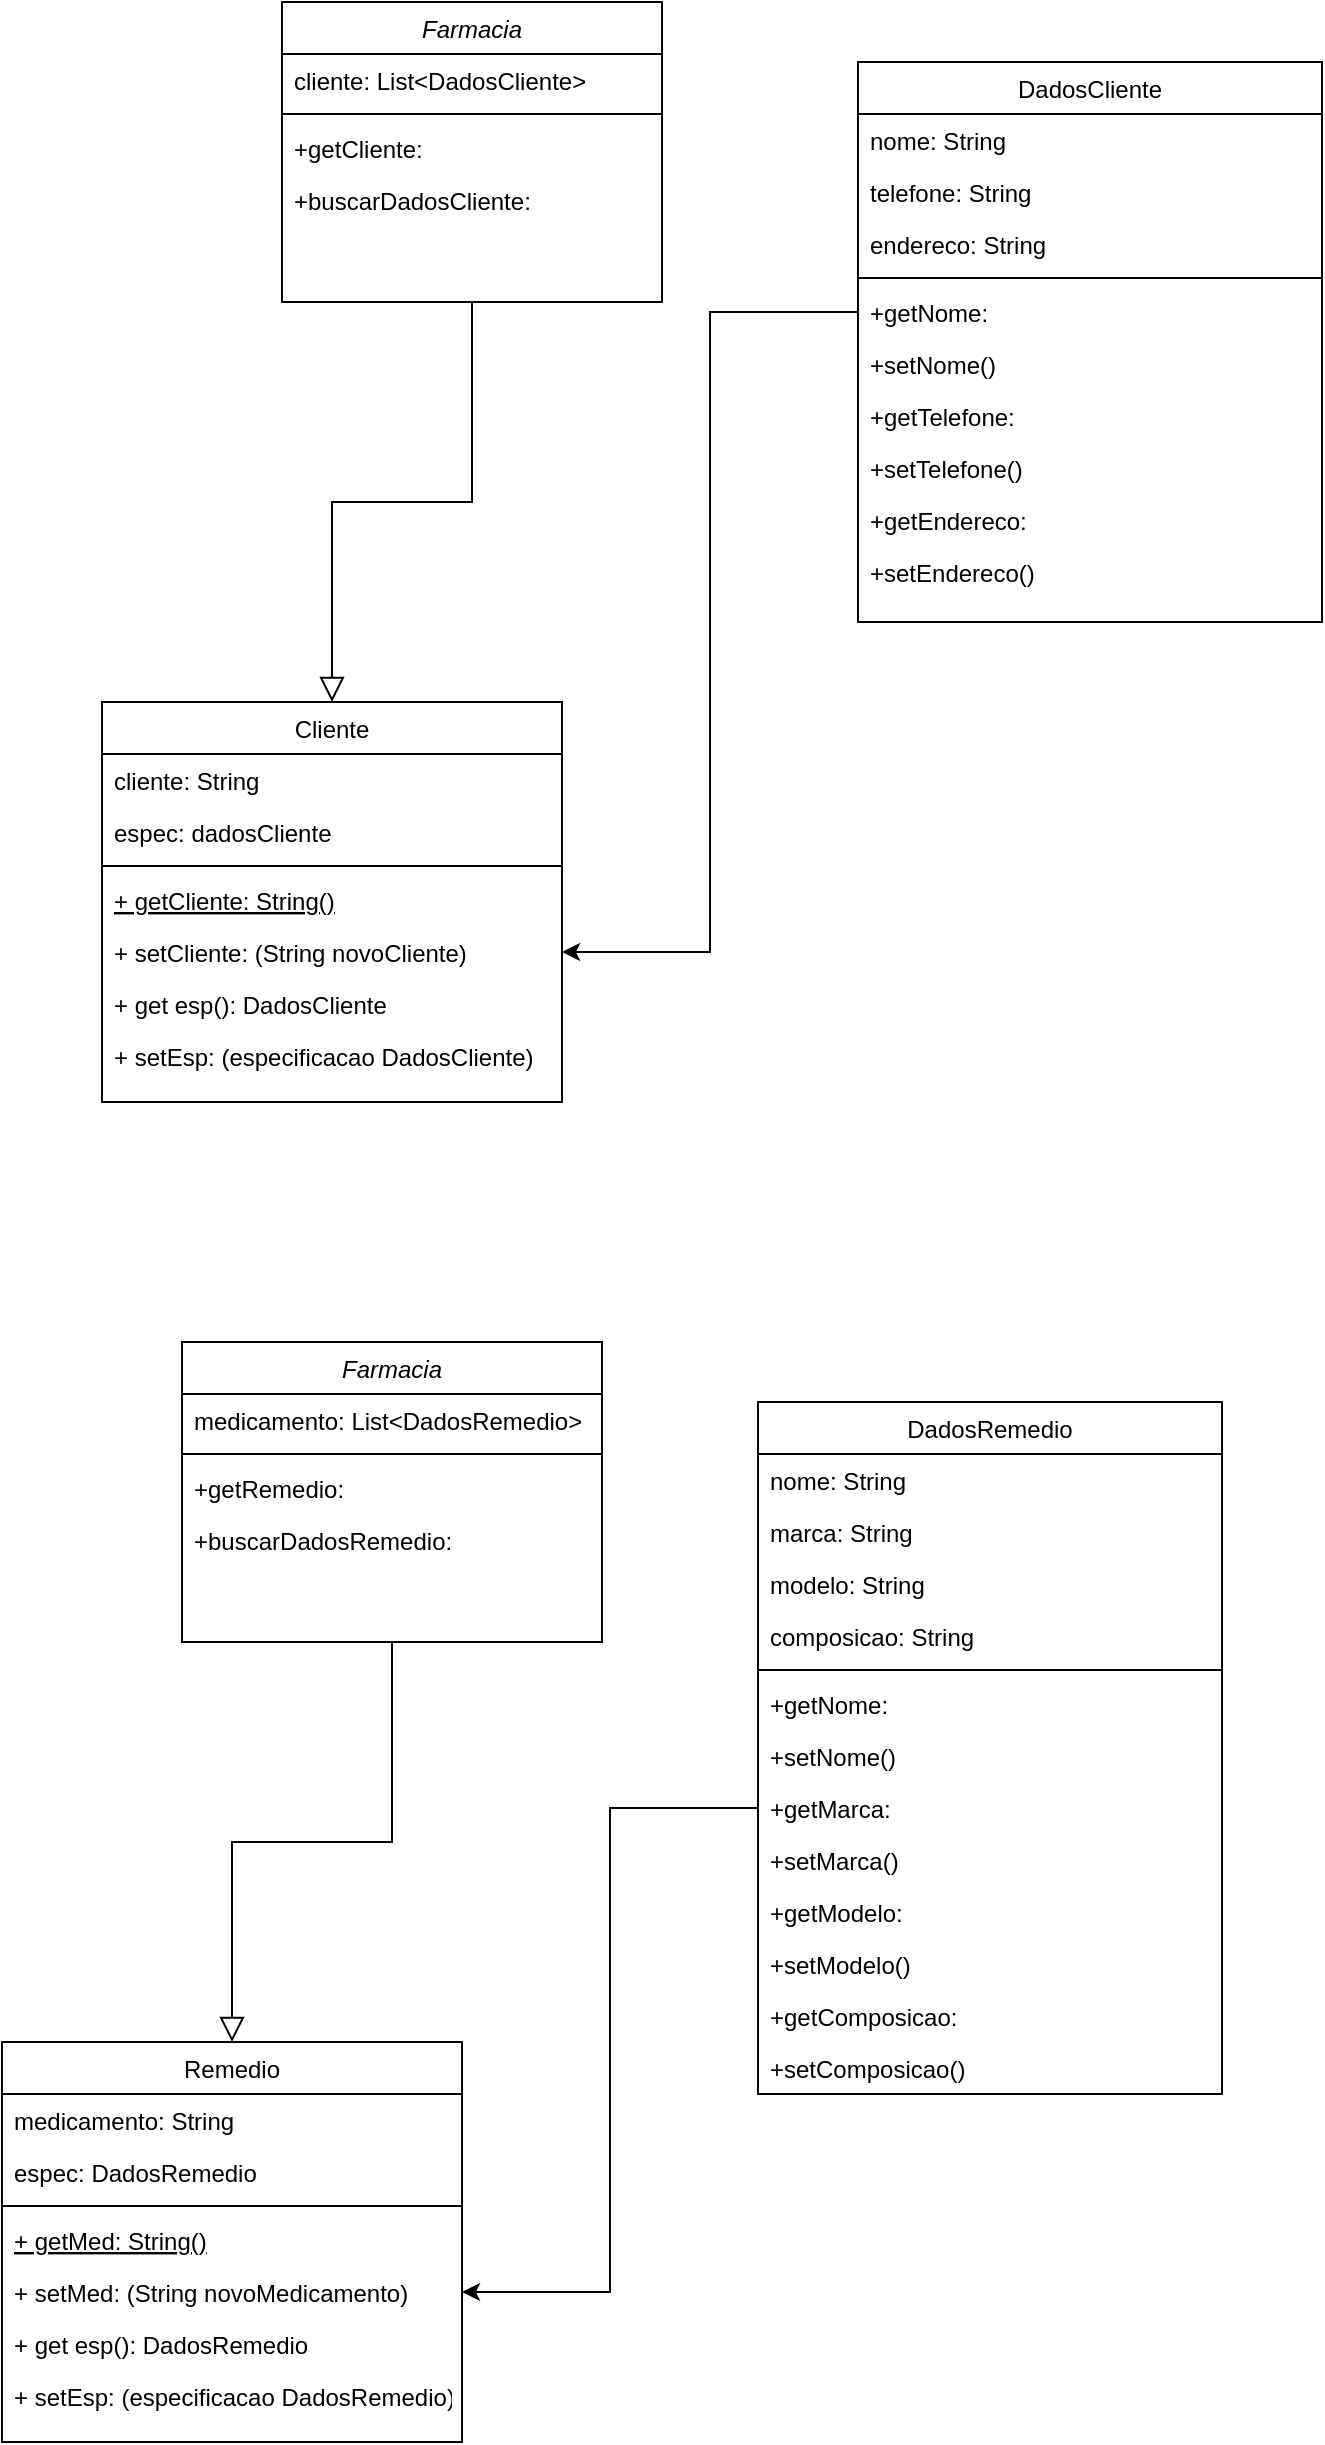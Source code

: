<mxfile version="20.5.3" type="github">
  <diagram id="C5RBs43oDa-KdzZeNtuy" name="Page-1">
    <mxGraphModel dx="845" dy="448" grid="1" gridSize="10" guides="1" tooltips="1" connect="1" arrows="1" fold="1" page="1" pageScale="1" pageWidth="827" pageHeight="1169" math="0" shadow="0">
      <root>
        <mxCell id="WIyWlLk6GJQsqaUBKTNV-0" />
        <mxCell id="WIyWlLk6GJQsqaUBKTNV-1" parent="WIyWlLk6GJQsqaUBKTNV-0" />
        <mxCell id="zkfFHV4jXpPFQw0GAbJ--0" value="Farmacia" style="swimlane;fontStyle=2;align=center;verticalAlign=top;childLayout=stackLayout;horizontal=1;startSize=26;horizontalStack=0;resizeParent=1;resizeLast=0;collapsible=1;marginBottom=0;rounded=0;shadow=0;strokeWidth=1;" parent="WIyWlLk6GJQsqaUBKTNV-1" vertex="1">
          <mxGeometry x="220" y="50" width="190" height="150" as="geometry">
            <mxRectangle x="230" y="140" width="160" height="26" as="alternateBounds" />
          </mxGeometry>
        </mxCell>
        <mxCell id="zkfFHV4jXpPFQw0GAbJ--1" value="cliente: List&lt;DadosCliente&gt;" style="text;align=left;verticalAlign=top;spacingLeft=4;spacingRight=4;overflow=hidden;rotatable=0;points=[[0,0.5],[1,0.5]];portConstraint=eastwest;" parent="zkfFHV4jXpPFQw0GAbJ--0" vertex="1">
          <mxGeometry y="26" width="190" height="26" as="geometry" />
        </mxCell>
        <mxCell id="zkfFHV4jXpPFQw0GAbJ--4" value="" style="line;html=1;strokeWidth=1;align=left;verticalAlign=middle;spacingTop=-1;spacingLeft=3;spacingRight=3;rotatable=0;labelPosition=right;points=[];portConstraint=eastwest;" parent="zkfFHV4jXpPFQw0GAbJ--0" vertex="1">
          <mxGeometry y="52" width="190" height="8" as="geometry" />
        </mxCell>
        <mxCell id="zkfFHV4jXpPFQw0GAbJ--5" value="+getCliente:&#xa;" style="text;align=left;verticalAlign=top;spacingLeft=4;spacingRight=4;overflow=hidden;rotatable=0;points=[[0,0.5],[1,0.5]];portConstraint=eastwest;" parent="zkfFHV4jXpPFQw0GAbJ--0" vertex="1">
          <mxGeometry y="60" width="190" height="26" as="geometry" />
        </mxCell>
        <mxCell id="GU5w6g19oGpo73w7y9_c-10" value="+buscarDadosCliente:&#xa;" style="text;align=left;verticalAlign=top;spacingLeft=4;spacingRight=4;overflow=hidden;rotatable=0;points=[[0,0.5],[1,0.5]];portConstraint=eastwest;" parent="zkfFHV4jXpPFQw0GAbJ--0" vertex="1">
          <mxGeometry y="86" width="190" height="26" as="geometry" />
        </mxCell>
        <mxCell id="zkfFHV4jXpPFQw0GAbJ--6" value="Cliente&#xa;" style="swimlane;fontStyle=0;align=center;verticalAlign=top;childLayout=stackLayout;horizontal=1;startSize=26;horizontalStack=0;resizeParent=1;resizeLast=0;collapsible=1;marginBottom=0;rounded=0;shadow=0;strokeWidth=1;" parent="WIyWlLk6GJQsqaUBKTNV-1" vertex="1">
          <mxGeometry x="130" y="400" width="230" height="200" as="geometry">
            <mxRectangle x="130" y="380" width="160" height="26" as="alternateBounds" />
          </mxGeometry>
        </mxCell>
        <mxCell id="zkfFHV4jXpPFQw0GAbJ--7" value="cliente: String" style="text;align=left;verticalAlign=top;spacingLeft=4;spacingRight=4;overflow=hidden;rotatable=0;points=[[0,0.5],[1,0.5]];portConstraint=eastwest;" parent="zkfFHV4jXpPFQw0GAbJ--6" vertex="1">
          <mxGeometry y="26" width="230" height="26" as="geometry" />
        </mxCell>
        <mxCell id="zkfFHV4jXpPFQw0GAbJ--8" value="espec: dadosCliente" style="text;align=left;verticalAlign=top;spacingLeft=4;spacingRight=4;overflow=hidden;rotatable=0;points=[[0,0.5],[1,0.5]];portConstraint=eastwest;rounded=0;shadow=0;html=0;" parent="zkfFHV4jXpPFQw0GAbJ--6" vertex="1">
          <mxGeometry y="52" width="230" height="26" as="geometry" />
        </mxCell>
        <mxCell id="zkfFHV4jXpPFQw0GAbJ--9" value="" style="line;html=1;strokeWidth=1;align=left;verticalAlign=middle;spacingTop=-1;spacingLeft=3;spacingRight=3;rotatable=0;labelPosition=right;points=[];portConstraint=eastwest;" parent="zkfFHV4jXpPFQw0GAbJ--6" vertex="1">
          <mxGeometry y="78" width="230" height="8" as="geometry" />
        </mxCell>
        <mxCell id="zkfFHV4jXpPFQw0GAbJ--10" value="+ getCliente: String()" style="text;align=left;verticalAlign=top;spacingLeft=4;spacingRight=4;overflow=hidden;rotatable=0;points=[[0,0.5],[1,0.5]];portConstraint=eastwest;fontStyle=4" parent="zkfFHV4jXpPFQw0GAbJ--6" vertex="1">
          <mxGeometry y="86" width="230" height="26" as="geometry" />
        </mxCell>
        <mxCell id="zkfFHV4jXpPFQw0GAbJ--11" value="+ setCliente: (String novoCliente)" style="text;align=left;verticalAlign=top;spacingLeft=4;spacingRight=4;overflow=hidden;rotatable=0;points=[[0,0.5],[1,0.5]];portConstraint=eastwest;" parent="zkfFHV4jXpPFQw0GAbJ--6" vertex="1">
          <mxGeometry y="112" width="230" height="26" as="geometry" />
        </mxCell>
        <mxCell id="GU5w6g19oGpo73w7y9_c-11" value="+ get esp(): DadosCliente" style="text;align=left;verticalAlign=top;spacingLeft=4;spacingRight=4;overflow=hidden;rotatable=0;points=[[0,0.5],[1,0.5]];portConstraint=eastwest;" parent="zkfFHV4jXpPFQw0GAbJ--6" vertex="1">
          <mxGeometry y="138" width="230" height="26" as="geometry" />
        </mxCell>
        <mxCell id="GU5w6g19oGpo73w7y9_c-12" value="+ setEsp: (especificacao DadosCliente)" style="text;align=left;verticalAlign=top;spacingLeft=4;spacingRight=4;overflow=hidden;rotatable=0;points=[[0,0.5],[1,0.5]];portConstraint=eastwest;" parent="zkfFHV4jXpPFQw0GAbJ--6" vertex="1">
          <mxGeometry y="164" width="230" height="26" as="geometry" />
        </mxCell>
        <mxCell id="zkfFHV4jXpPFQw0GAbJ--12" value="" style="endArrow=block;endSize=10;endFill=0;shadow=0;strokeWidth=1;rounded=0;edgeStyle=elbowEdgeStyle;elbow=vertical;" parent="WIyWlLk6GJQsqaUBKTNV-1" source="zkfFHV4jXpPFQw0GAbJ--0" target="zkfFHV4jXpPFQw0GAbJ--6" edge="1">
          <mxGeometry width="160" relative="1" as="geometry">
            <mxPoint x="200" y="203" as="sourcePoint" />
            <mxPoint x="200" y="203" as="targetPoint" />
          </mxGeometry>
        </mxCell>
        <mxCell id="zkfFHV4jXpPFQw0GAbJ--17" value="DadosCliente" style="swimlane;fontStyle=0;align=center;verticalAlign=top;childLayout=stackLayout;horizontal=1;startSize=26;horizontalStack=0;resizeParent=1;resizeLast=0;collapsible=1;marginBottom=0;rounded=0;shadow=0;strokeWidth=1;" parent="WIyWlLk6GJQsqaUBKTNV-1" vertex="1">
          <mxGeometry x="508" y="80" width="232" height="280" as="geometry">
            <mxRectangle x="550" y="140" width="160" height="26" as="alternateBounds" />
          </mxGeometry>
        </mxCell>
        <mxCell id="zkfFHV4jXpPFQw0GAbJ--18" value="nome: String" style="text;align=left;verticalAlign=top;spacingLeft=4;spacingRight=4;overflow=hidden;rotatable=0;points=[[0,0.5],[1,0.5]];portConstraint=eastwest;" parent="zkfFHV4jXpPFQw0GAbJ--17" vertex="1">
          <mxGeometry y="26" width="232" height="26" as="geometry" />
        </mxCell>
        <mxCell id="zkfFHV4jXpPFQw0GAbJ--19" value="telefone: String" style="text;align=left;verticalAlign=top;spacingLeft=4;spacingRight=4;overflow=hidden;rotatable=0;points=[[0,0.5],[1,0.5]];portConstraint=eastwest;rounded=0;shadow=0;html=0;" parent="zkfFHV4jXpPFQw0GAbJ--17" vertex="1">
          <mxGeometry y="52" width="232" height="26" as="geometry" />
        </mxCell>
        <mxCell id="zkfFHV4jXpPFQw0GAbJ--20" value="endereco: String" style="text;align=left;verticalAlign=top;spacingLeft=4;spacingRight=4;overflow=hidden;rotatable=0;points=[[0,0.5],[1,0.5]];portConstraint=eastwest;rounded=0;shadow=0;html=0;" parent="zkfFHV4jXpPFQw0GAbJ--17" vertex="1">
          <mxGeometry y="78" width="232" height="26" as="geometry" />
        </mxCell>
        <mxCell id="zkfFHV4jXpPFQw0GAbJ--23" value="" style="line;html=1;strokeWidth=1;align=left;verticalAlign=middle;spacingTop=-1;spacingLeft=3;spacingRight=3;rotatable=0;labelPosition=right;points=[];portConstraint=eastwest;" parent="zkfFHV4jXpPFQw0GAbJ--17" vertex="1">
          <mxGeometry y="104" width="232" height="8" as="geometry" />
        </mxCell>
        <mxCell id="zkfFHV4jXpPFQw0GAbJ--24" value="+getNome:" style="text;align=left;verticalAlign=top;spacingLeft=4;spacingRight=4;overflow=hidden;rotatable=0;points=[[0,0.5],[1,0.5]];portConstraint=eastwest;" parent="zkfFHV4jXpPFQw0GAbJ--17" vertex="1">
          <mxGeometry y="112" width="232" height="26" as="geometry" />
        </mxCell>
        <mxCell id="zkfFHV4jXpPFQw0GAbJ--25" value="+setNome()" style="text;align=left;verticalAlign=top;spacingLeft=4;spacingRight=4;overflow=hidden;rotatable=0;points=[[0,0.5],[1,0.5]];portConstraint=eastwest;" parent="zkfFHV4jXpPFQw0GAbJ--17" vertex="1">
          <mxGeometry y="138" width="232" height="26" as="geometry" />
        </mxCell>
        <mxCell id="GU5w6g19oGpo73w7y9_c-13" value="+getTelefone:" style="text;align=left;verticalAlign=top;spacingLeft=4;spacingRight=4;overflow=hidden;rotatable=0;points=[[0,0.5],[1,0.5]];portConstraint=eastwest;" parent="zkfFHV4jXpPFQw0GAbJ--17" vertex="1">
          <mxGeometry y="164" width="232" height="26" as="geometry" />
        </mxCell>
        <mxCell id="GU5w6g19oGpo73w7y9_c-14" value="+setTelefone()" style="text;align=left;verticalAlign=top;spacingLeft=4;spacingRight=4;overflow=hidden;rotatable=0;points=[[0,0.5],[1,0.5]];portConstraint=eastwest;" parent="zkfFHV4jXpPFQw0GAbJ--17" vertex="1">
          <mxGeometry y="190" width="232" height="26" as="geometry" />
        </mxCell>
        <mxCell id="GU5w6g19oGpo73w7y9_c-15" value="+getEndereco:" style="text;align=left;verticalAlign=top;spacingLeft=4;spacingRight=4;overflow=hidden;rotatable=0;points=[[0,0.5],[1,0.5]];portConstraint=eastwest;" parent="zkfFHV4jXpPFQw0GAbJ--17" vertex="1">
          <mxGeometry y="216" width="232" height="26" as="geometry" />
        </mxCell>
        <mxCell id="GU5w6g19oGpo73w7y9_c-16" value="+setEndereco()" style="text;align=left;verticalAlign=top;spacingLeft=4;spacingRight=4;overflow=hidden;rotatable=0;points=[[0,0.5],[1,0.5]];portConstraint=eastwest;" parent="zkfFHV4jXpPFQw0GAbJ--17" vertex="1">
          <mxGeometry y="242" width="232" height="26" as="geometry" />
        </mxCell>
        <mxCell id="GU5w6g19oGpo73w7y9_c-9" style="edgeStyle=elbowEdgeStyle;rounded=0;orthogonalLoop=1;jettySize=auto;html=1;entryX=1;entryY=0.5;entryDx=0;entryDy=0;" parent="WIyWlLk6GJQsqaUBKTNV-1" source="zkfFHV4jXpPFQw0GAbJ--24" target="zkfFHV4jXpPFQw0GAbJ--11" edge="1">
          <mxGeometry relative="1" as="geometry" />
        </mxCell>
        <mxCell id="Z8qsxs5YyLEdX0_qyq7x-0" value="Farmacia" style="swimlane;fontStyle=2;align=center;verticalAlign=top;childLayout=stackLayout;horizontal=1;startSize=26;horizontalStack=0;resizeParent=1;resizeLast=0;collapsible=1;marginBottom=0;rounded=0;shadow=0;strokeWidth=1;" vertex="1" parent="WIyWlLk6GJQsqaUBKTNV-1">
          <mxGeometry x="170" y="720" width="210" height="150" as="geometry">
            <mxRectangle x="230" y="140" width="160" height="26" as="alternateBounds" />
          </mxGeometry>
        </mxCell>
        <mxCell id="Z8qsxs5YyLEdX0_qyq7x-1" value="medicamento: List&lt;DadosRemedio&gt;" style="text;align=left;verticalAlign=top;spacingLeft=4;spacingRight=4;overflow=hidden;rotatable=0;points=[[0,0.5],[1,0.5]];portConstraint=eastwest;" vertex="1" parent="Z8qsxs5YyLEdX0_qyq7x-0">
          <mxGeometry y="26" width="210" height="26" as="geometry" />
        </mxCell>
        <mxCell id="Z8qsxs5YyLEdX0_qyq7x-2" value="" style="line;html=1;strokeWidth=1;align=left;verticalAlign=middle;spacingTop=-1;spacingLeft=3;spacingRight=3;rotatable=0;labelPosition=right;points=[];portConstraint=eastwest;" vertex="1" parent="Z8qsxs5YyLEdX0_qyq7x-0">
          <mxGeometry y="52" width="210" height="8" as="geometry" />
        </mxCell>
        <mxCell id="Z8qsxs5YyLEdX0_qyq7x-3" value="+getRemedio:&#xa;" style="text;align=left;verticalAlign=top;spacingLeft=4;spacingRight=4;overflow=hidden;rotatable=0;points=[[0,0.5],[1,0.5]];portConstraint=eastwest;" vertex="1" parent="Z8qsxs5YyLEdX0_qyq7x-0">
          <mxGeometry y="60" width="210" height="26" as="geometry" />
        </mxCell>
        <mxCell id="Z8qsxs5YyLEdX0_qyq7x-4" value="+buscarDadosRemedio:&#xa;" style="text;align=left;verticalAlign=top;spacingLeft=4;spacingRight=4;overflow=hidden;rotatable=0;points=[[0,0.5],[1,0.5]];portConstraint=eastwest;" vertex="1" parent="Z8qsxs5YyLEdX0_qyq7x-0">
          <mxGeometry y="86" width="210" height="26" as="geometry" />
        </mxCell>
        <mxCell id="Z8qsxs5YyLEdX0_qyq7x-5" value="Remedio" style="swimlane;fontStyle=0;align=center;verticalAlign=top;childLayout=stackLayout;horizontal=1;startSize=26;horizontalStack=0;resizeParent=1;resizeLast=0;collapsible=1;marginBottom=0;rounded=0;shadow=0;strokeWidth=1;" vertex="1" parent="WIyWlLk6GJQsqaUBKTNV-1">
          <mxGeometry x="80" y="1070" width="230" height="200" as="geometry">
            <mxRectangle x="130" y="380" width="160" height="26" as="alternateBounds" />
          </mxGeometry>
        </mxCell>
        <mxCell id="Z8qsxs5YyLEdX0_qyq7x-6" value="medicamento: String" style="text;align=left;verticalAlign=top;spacingLeft=4;spacingRight=4;overflow=hidden;rotatable=0;points=[[0,0.5],[1,0.5]];portConstraint=eastwest;" vertex="1" parent="Z8qsxs5YyLEdX0_qyq7x-5">
          <mxGeometry y="26" width="230" height="26" as="geometry" />
        </mxCell>
        <mxCell id="Z8qsxs5YyLEdX0_qyq7x-7" value="espec: DadosRemedio" style="text;align=left;verticalAlign=top;spacingLeft=4;spacingRight=4;overflow=hidden;rotatable=0;points=[[0,0.5],[1,0.5]];portConstraint=eastwest;rounded=0;shadow=0;html=0;" vertex="1" parent="Z8qsxs5YyLEdX0_qyq7x-5">
          <mxGeometry y="52" width="230" height="26" as="geometry" />
        </mxCell>
        <mxCell id="Z8qsxs5YyLEdX0_qyq7x-8" value="" style="line;html=1;strokeWidth=1;align=left;verticalAlign=middle;spacingTop=-1;spacingLeft=3;spacingRight=3;rotatable=0;labelPosition=right;points=[];portConstraint=eastwest;" vertex="1" parent="Z8qsxs5YyLEdX0_qyq7x-5">
          <mxGeometry y="78" width="230" height="8" as="geometry" />
        </mxCell>
        <mxCell id="Z8qsxs5YyLEdX0_qyq7x-9" value="+ getMed: String()" style="text;align=left;verticalAlign=top;spacingLeft=4;spacingRight=4;overflow=hidden;rotatable=0;points=[[0,0.5],[1,0.5]];portConstraint=eastwest;fontStyle=4" vertex="1" parent="Z8qsxs5YyLEdX0_qyq7x-5">
          <mxGeometry y="86" width="230" height="26" as="geometry" />
        </mxCell>
        <mxCell id="Z8qsxs5YyLEdX0_qyq7x-10" value="+ setMed: (String novoMedicamento)" style="text;align=left;verticalAlign=top;spacingLeft=4;spacingRight=4;overflow=hidden;rotatable=0;points=[[0,0.5],[1,0.5]];portConstraint=eastwest;" vertex="1" parent="Z8qsxs5YyLEdX0_qyq7x-5">
          <mxGeometry y="112" width="230" height="26" as="geometry" />
        </mxCell>
        <mxCell id="Z8qsxs5YyLEdX0_qyq7x-11" value="+ get esp(): DadosRemedio" style="text;align=left;verticalAlign=top;spacingLeft=4;spacingRight=4;overflow=hidden;rotatable=0;points=[[0,0.5],[1,0.5]];portConstraint=eastwest;" vertex="1" parent="Z8qsxs5YyLEdX0_qyq7x-5">
          <mxGeometry y="138" width="230" height="26" as="geometry" />
        </mxCell>
        <mxCell id="Z8qsxs5YyLEdX0_qyq7x-12" value="+ setEsp: (especificacao DadosRemedio)" style="text;align=left;verticalAlign=top;spacingLeft=4;spacingRight=4;overflow=hidden;rotatable=0;points=[[0,0.5],[1,0.5]];portConstraint=eastwest;" vertex="1" parent="Z8qsxs5YyLEdX0_qyq7x-5">
          <mxGeometry y="164" width="230" height="26" as="geometry" />
        </mxCell>
        <mxCell id="Z8qsxs5YyLEdX0_qyq7x-13" value="" style="endArrow=block;endSize=10;endFill=0;shadow=0;strokeWidth=1;rounded=0;edgeStyle=elbowEdgeStyle;elbow=vertical;" edge="1" parent="WIyWlLk6GJQsqaUBKTNV-1" source="Z8qsxs5YyLEdX0_qyq7x-0" target="Z8qsxs5YyLEdX0_qyq7x-5">
          <mxGeometry width="160" relative="1" as="geometry">
            <mxPoint x="150" y="873" as="sourcePoint" />
            <mxPoint x="150" y="873" as="targetPoint" />
          </mxGeometry>
        </mxCell>
        <mxCell id="Z8qsxs5YyLEdX0_qyq7x-14" value="DadosRemedio" style="swimlane;fontStyle=0;align=center;verticalAlign=top;childLayout=stackLayout;horizontal=1;startSize=26;horizontalStack=0;resizeParent=1;resizeLast=0;collapsible=1;marginBottom=0;rounded=0;shadow=0;strokeWidth=1;" vertex="1" parent="WIyWlLk6GJQsqaUBKTNV-1">
          <mxGeometry x="458" y="750" width="232" height="346" as="geometry">
            <mxRectangle x="550" y="140" width="160" height="26" as="alternateBounds" />
          </mxGeometry>
        </mxCell>
        <mxCell id="Z8qsxs5YyLEdX0_qyq7x-26" value="nome: String" style="text;align=left;verticalAlign=top;spacingLeft=4;spacingRight=4;overflow=hidden;rotatable=0;points=[[0,0.5],[1,0.5]];portConstraint=eastwest;" vertex="1" parent="Z8qsxs5YyLEdX0_qyq7x-14">
          <mxGeometry y="26" width="232" height="26" as="geometry" />
        </mxCell>
        <mxCell id="Z8qsxs5YyLEdX0_qyq7x-15" value="marca: String" style="text;align=left;verticalAlign=top;spacingLeft=4;spacingRight=4;overflow=hidden;rotatable=0;points=[[0,0.5],[1,0.5]];portConstraint=eastwest;" vertex="1" parent="Z8qsxs5YyLEdX0_qyq7x-14">
          <mxGeometry y="52" width="232" height="26" as="geometry" />
        </mxCell>
        <mxCell id="Z8qsxs5YyLEdX0_qyq7x-16" value="modelo: String" style="text;align=left;verticalAlign=top;spacingLeft=4;spacingRight=4;overflow=hidden;rotatable=0;points=[[0,0.5],[1,0.5]];portConstraint=eastwest;rounded=0;shadow=0;html=0;" vertex="1" parent="Z8qsxs5YyLEdX0_qyq7x-14">
          <mxGeometry y="78" width="232" height="26" as="geometry" />
        </mxCell>
        <mxCell id="Z8qsxs5YyLEdX0_qyq7x-17" value="composicao: String" style="text;align=left;verticalAlign=top;spacingLeft=4;spacingRight=4;overflow=hidden;rotatable=0;points=[[0,0.5],[1,0.5]];portConstraint=eastwest;rounded=0;shadow=0;html=0;" vertex="1" parent="Z8qsxs5YyLEdX0_qyq7x-14">
          <mxGeometry y="104" width="232" height="26" as="geometry" />
        </mxCell>
        <mxCell id="Z8qsxs5YyLEdX0_qyq7x-18" value="" style="line;html=1;strokeWidth=1;align=left;verticalAlign=middle;spacingTop=-1;spacingLeft=3;spacingRight=3;rotatable=0;labelPosition=right;points=[];portConstraint=eastwest;" vertex="1" parent="Z8qsxs5YyLEdX0_qyq7x-14">
          <mxGeometry y="130" width="232" height="8" as="geometry" />
        </mxCell>
        <mxCell id="Z8qsxs5YyLEdX0_qyq7x-27" value="+getNome:" style="text;align=left;verticalAlign=top;spacingLeft=4;spacingRight=4;overflow=hidden;rotatable=0;points=[[0,0.5],[1,0.5]];portConstraint=eastwest;" vertex="1" parent="Z8qsxs5YyLEdX0_qyq7x-14">
          <mxGeometry y="138" width="232" height="26" as="geometry" />
        </mxCell>
        <mxCell id="Z8qsxs5YyLEdX0_qyq7x-28" value="+setNome()" style="text;align=left;verticalAlign=top;spacingLeft=4;spacingRight=4;overflow=hidden;rotatable=0;points=[[0,0.5],[1,0.5]];portConstraint=eastwest;" vertex="1" parent="Z8qsxs5YyLEdX0_qyq7x-14">
          <mxGeometry y="164" width="232" height="26" as="geometry" />
        </mxCell>
        <mxCell id="Z8qsxs5YyLEdX0_qyq7x-19" value="+getMarca:" style="text;align=left;verticalAlign=top;spacingLeft=4;spacingRight=4;overflow=hidden;rotatable=0;points=[[0,0.5],[1,0.5]];portConstraint=eastwest;" vertex="1" parent="Z8qsxs5YyLEdX0_qyq7x-14">
          <mxGeometry y="190" width="232" height="26" as="geometry" />
        </mxCell>
        <mxCell id="Z8qsxs5YyLEdX0_qyq7x-20" value="+setMarca()" style="text;align=left;verticalAlign=top;spacingLeft=4;spacingRight=4;overflow=hidden;rotatable=0;points=[[0,0.5],[1,0.5]];portConstraint=eastwest;" vertex="1" parent="Z8qsxs5YyLEdX0_qyq7x-14">
          <mxGeometry y="216" width="232" height="26" as="geometry" />
        </mxCell>
        <mxCell id="Z8qsxs5YyLEdX0_qyq7x-21" value="+getModelo:" style="text;align=left;verticalAlign=top;spacingLeft=4;spacingRight=4;overflow=hidden;rotatable=0;points=[[0,0.5],[1,0.5]];portConstraint=eastwest;" vertex="1" parent="Z8qsxs5YyLEdX0_qyq7x-14">
          <mxGeometry y="242" width="232" height="26" as="geometry" />
        </mxCell>
        <mxCell id="Z8qsxs5YyLEdX0_qyq7x-22" value="+setModelo()" style="text;align=left;verticalAlign=top;spacingLeft=4;spacingRight=4;overflow=hidden;rotatable=0;points=[[0,0.5],[1,0.5]];portConstraint=eastwest;" vertex="1" parent="Z8qsxs5YyLEdX0_qyq7x-14">
          <mxGeometry y="268" width="232" height="26" as="geometry" />
        </mxCell>
        <mxCell id="Z8qsxs5YyLEdX0_qyq7x-23" value="+getComposicao:" style="text;align=left;verticalAlign=top;spacingLeft=4;spacingRight=4;overflow=hidden;rotatable=0;points=[[0,0.5],[1,0.5]];portConstraint=eastwest;" vertex="1" parent="Z8qsxs5YyLEdX0_qyq7x-14">
          <mxGeometry y="294" width="232" height="26" as="geometry" />
        </mxCell>
        <mxCell id="Z8qsxs5YyLEdX0_qyq7x-24" value="+setComposicao()" style="text;align=left;verticalAlign=top;spacingLeft=4;spacingRight=4;overflow=hidden;rotatable=0;points=[[0,0.5],[1,0.5]];portConstraint=eastwest;" vertex="1" parent="Z8qsxs5YyLEdX0_qyq7x-14">
          <mxGeometry y="320" width="232" height="26" as="geometry" />
        </mxCell>
        <mxCell id="Z8qsxs5YyLEdX0_qyq7x-25" style="edgeStyle=elbowEdgeStyle;rounded=0;orthogonalLoop=1;jettySize=auto;html=1;entryX=1;entryY=0.5;entryDx=0;entryDy=0;" edge="1" parent="WIyWlLk6GJQsqaUBKTNV-1" source="Z8qsxs5YyLEdX0_qyq7x-19" target="Z8qsxs5YyLEdX0_qyq7x-10">
          <mxGeometry relative="1" as="geometry" />
        </mxCell>
      </root>
    </mxGraphModel>
  </diagram>
</mxfile>
